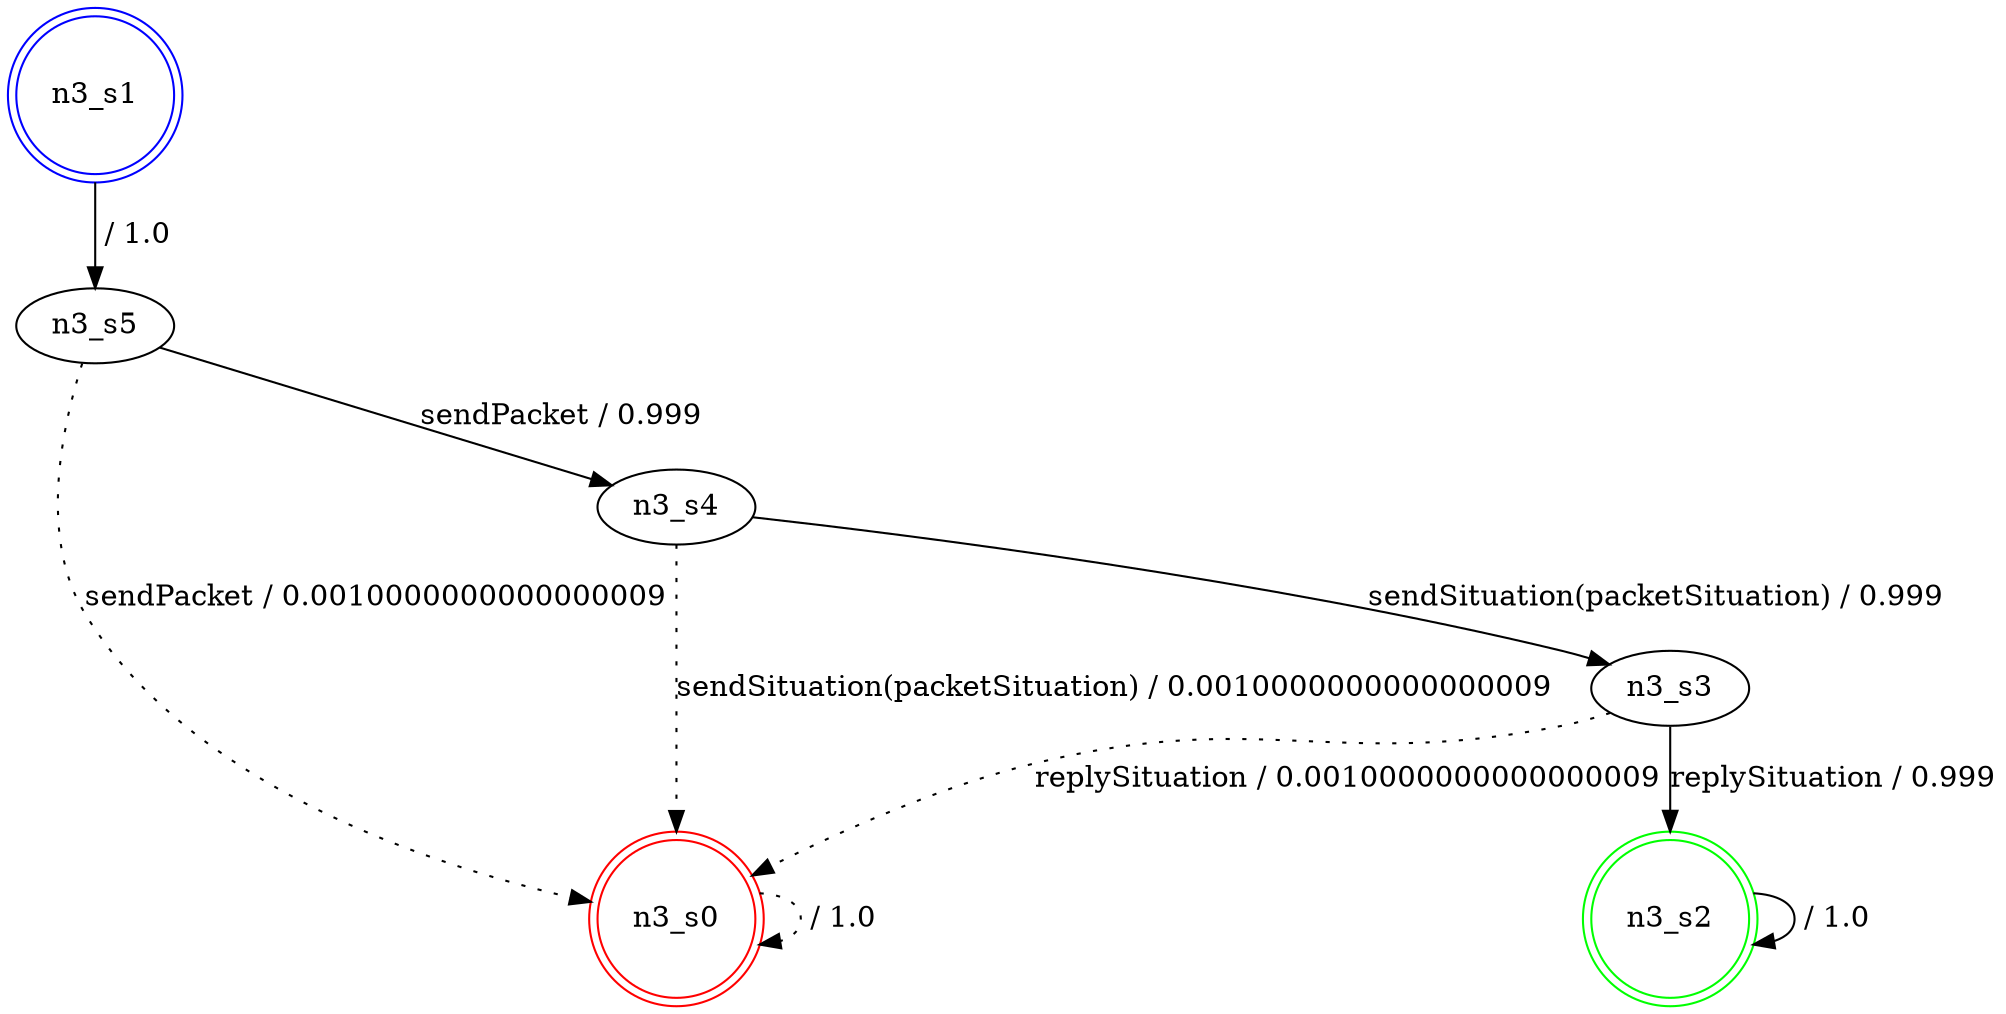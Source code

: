 digraph graphname {
n3_s0 [label="n3_s0",color=red,shape=doublecircle ];
n3_s1 [label="n3_s1",color=blue,shape=doublecircle ];
n3_s2 [label="n3_s2",color=green,shape=doublecircle ];
n3_s3 [label="n3_s3" ];
n3_s4 [label="n3_s4" ];
n3_s5 [label="n3_s5" ];
n3_s0 -> n3_s0 [label=" / 1.0", style=dotted];
n3_s1 -> n3_s5 [label=" / 1.0"];
n3_s2 -> n3_s2 [label=" / 1.0"];
n3_s3 -> n3_s2 [label="replySituation / 0.999"];
n3_s3 -> n3_s0 [label="replySituation / 0.0010000000000000009", style=dotted];
n3_s4 -> n3_s3 [label="sendSituation(packetSituation) / 0.999"];
n3_s4 -> n3_s0 [label="sendSituation(packetSituation) / 0.0010000000000000009", style=dotted];
n3_s5 -> n3_s4 [label="sendPacket / 0.999"];
n3_s5 -> n3_s0 [label="sendPacket / 0.0010000000000000009", style=dotted];
}